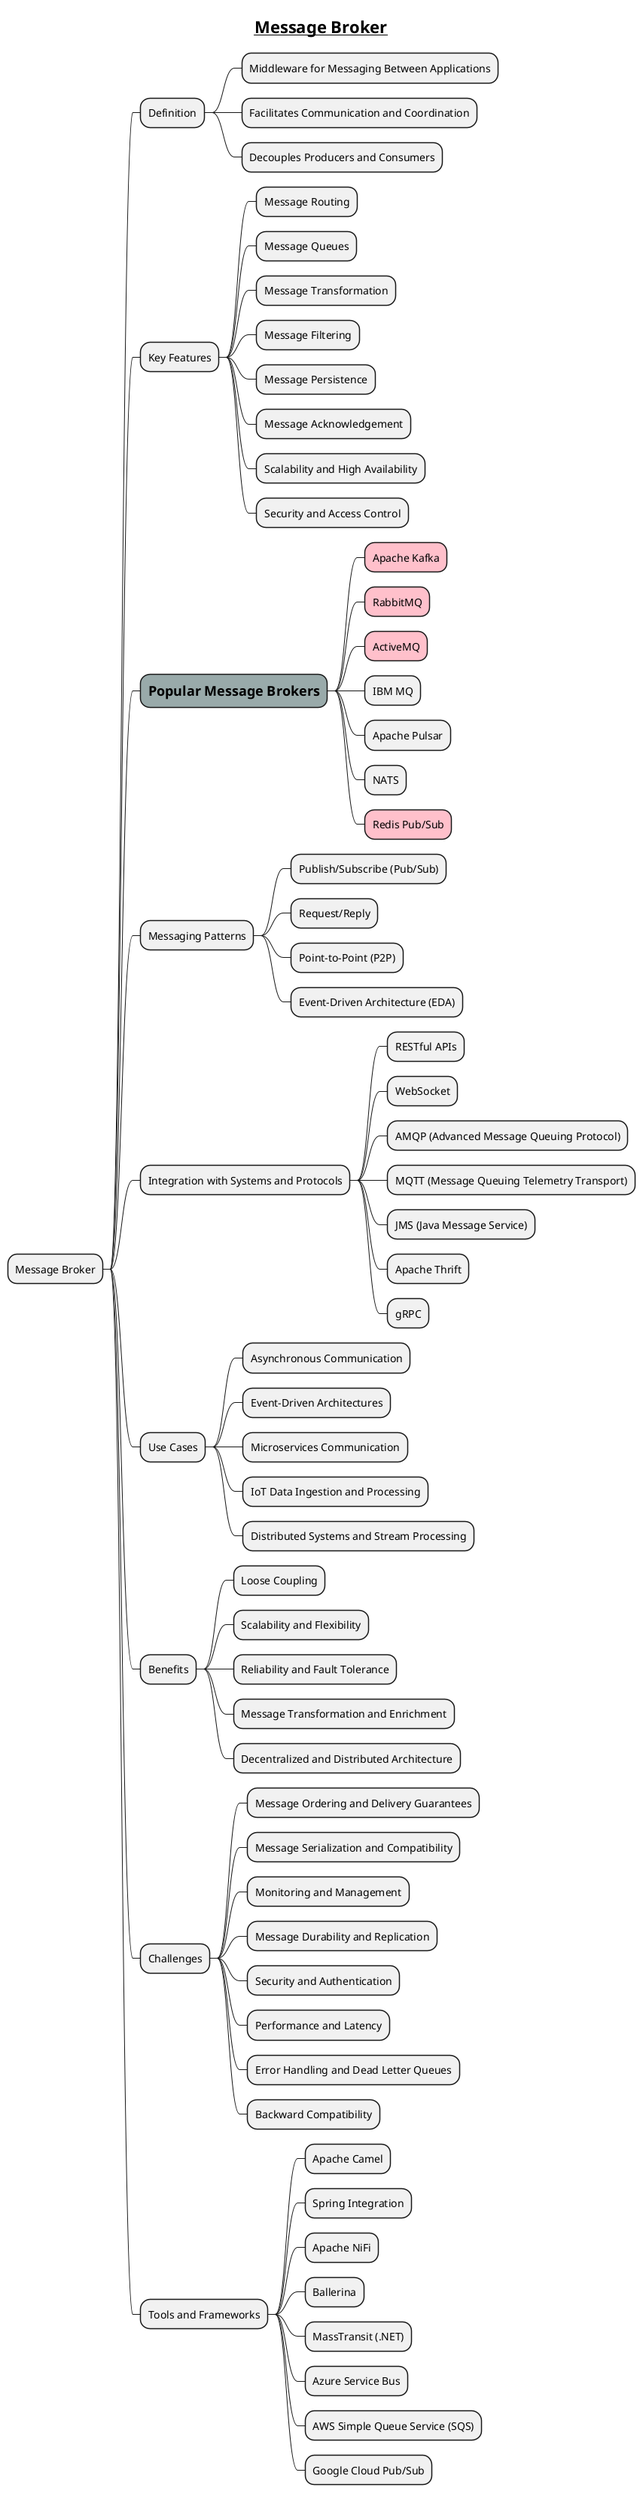 @startmindmap
title =__Message Broker__

* Message Broker
** Definition
*** Middleware for Messaging Between Applications
*** Facilitates Communication and Coordination
*** Decouples Producers and Consumers
** Key Features
*** Message Routing
*** Message Queues
*** Message Transformation
*** Message Filtering
*** Message Persistence
*** Message Acknowledgement
*** Scalability and High Availability
*** Security and Access Control
**[#99aaaa] =Popular Message Brokers
***[#pink] Apache Kafka
***[#pink] RabbitMQ
***[#pink] ActiveMQ
*** IBM MQ
*** Apache Pulsar
*** NATS
***[#pink] Redis Pub/Sub
** Messaging Patterns
*** Publish/Subscribe (Pub/Sub)
*** Request/Reply
*** Point-to-Point (P2P)
*** Event-Driven Architecture (EDA)
** Integration with Systems and Protocols
*** RESTful APIs
*** WebSocket
*** AMQP (Advanced Message Queuing Protocol)
*** MQTT (Message Queuing Telemetry Transport)
*** JMS (Java Message Service)
*** Apache Thrift
*** gRPC
** Use Cases
*** Asynchronous Communication
*** Event-Driven Architectures
*** Microservices Communication
*** IoT Data Ingestion and Processing
*** Distributed Systems and Stream Processing
** Benefits
*** Loose Coupling
*** Scalability and Flexibility
*** Reliability and Fault Tolerance
*** Message Transformation and Enrichment
*** Decentralized and Distributed Architecture
** Challenges
*** Message Ordering and Delivery Guarantees
*** Message Serialization and Compatibility
*** Monitoring and Management
*** Message Durability and Replication
*** Security and Authentication
*** Performance and Latency
*** Error Handling and Dead Letter Queues
*** Backward Compatibility
** Tools and Frameworks
*** Apache Camel
*** Spring Integration
*** Apache NiFi
*** Ballerina
*** MassTransit (.NET)
*** Azure Service Bus
*** AWS Simple Queue Service (SQS)
*** Google Cloud Pub/Sub

@endmindmap
